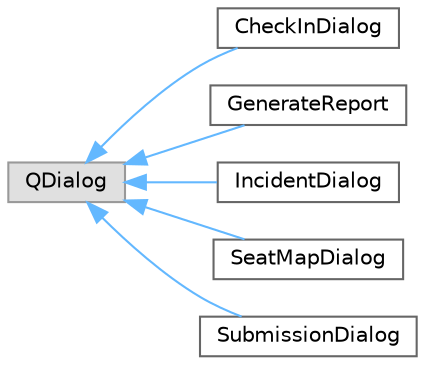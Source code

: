 digraph "Graphical Class Hierarchy"
{
 // LATEX_PDF_SIZE
  bgcolor="transparent";
  edge [fontname=Helvetica,fontsize=10,labelfontname=Helvetica,labelfontsize=10];
  node [fontname=Helvetica,fontsize=10,shape=box,height=0.2,width=0.4];
  rankdir="LR";
  Node0 [id="Node000000",label="QDialog",height=0.2,width=0.4,color="grey60", fillcolor="#E0E0E0", style="filled",tooltip=" "];
  Node0 -> Node1 [id="edge1_Node000000_Node000001",dir="back",color="steelblue1",style="solid",tooltip=" "];
  Node1 [id="Node000001",label="CheckInDialog",height=0.2,width=0.4,color="grey40", fillcolor="white", style="filled",URL="$classCheckInDialog.html",tooltip="A Qt dialog for handling student check-in during the exam session."];
  Node0 -> Node2 [id="edge2_Node000000_Node000002",dir="back",color="steelblue1",style="solid",tooltip=" "];
  Node2 [id="Node000002",label="GenerateReport",height=0.2,width=0.4,color="grey40", fillcolor="white", style="filled",URL="$classGenerateReport.html",tooltip=" "];
  Node0 -> Node3 [id="edge3_Node000000_Node000003",dir="back",color="steelblue1",style="solid",tooltip=" "];
  Node3 [id="Node000003",label="IncidentDialog",height=0.2,width=0.4,color="grey40", fillcolor="white", style="filled",URL="$classIncidentDialog.html",tooltip="A dialog used to record an incident during an exam session."];
  Node0 -> Node4 [id="edge4_Node000000_Node000004",dir="back",color="steelblue1",style="solid",tooltip=" "];
  Node4 [id="Node000004",label="SeatMapDialog",height=0.2,width=0.4,color="grey40", fillcolor="white", style="filled",URL="$classSeatMapDialog.html",tooltip=" "];
  Node0 -> Node5 [id="edge5_Node000000_Node000005",dir="back",color="steelblue1",style="solid",tooltip=" "];
  Node5 [id="Node000005",label="SubmissionDialog",height=0.2,width=0.4,color="grey40", fillcolor="white", style="filled",URL="$classSubmissionDialog.html",tooltip="Forward declaration for QPushButton."];
}
